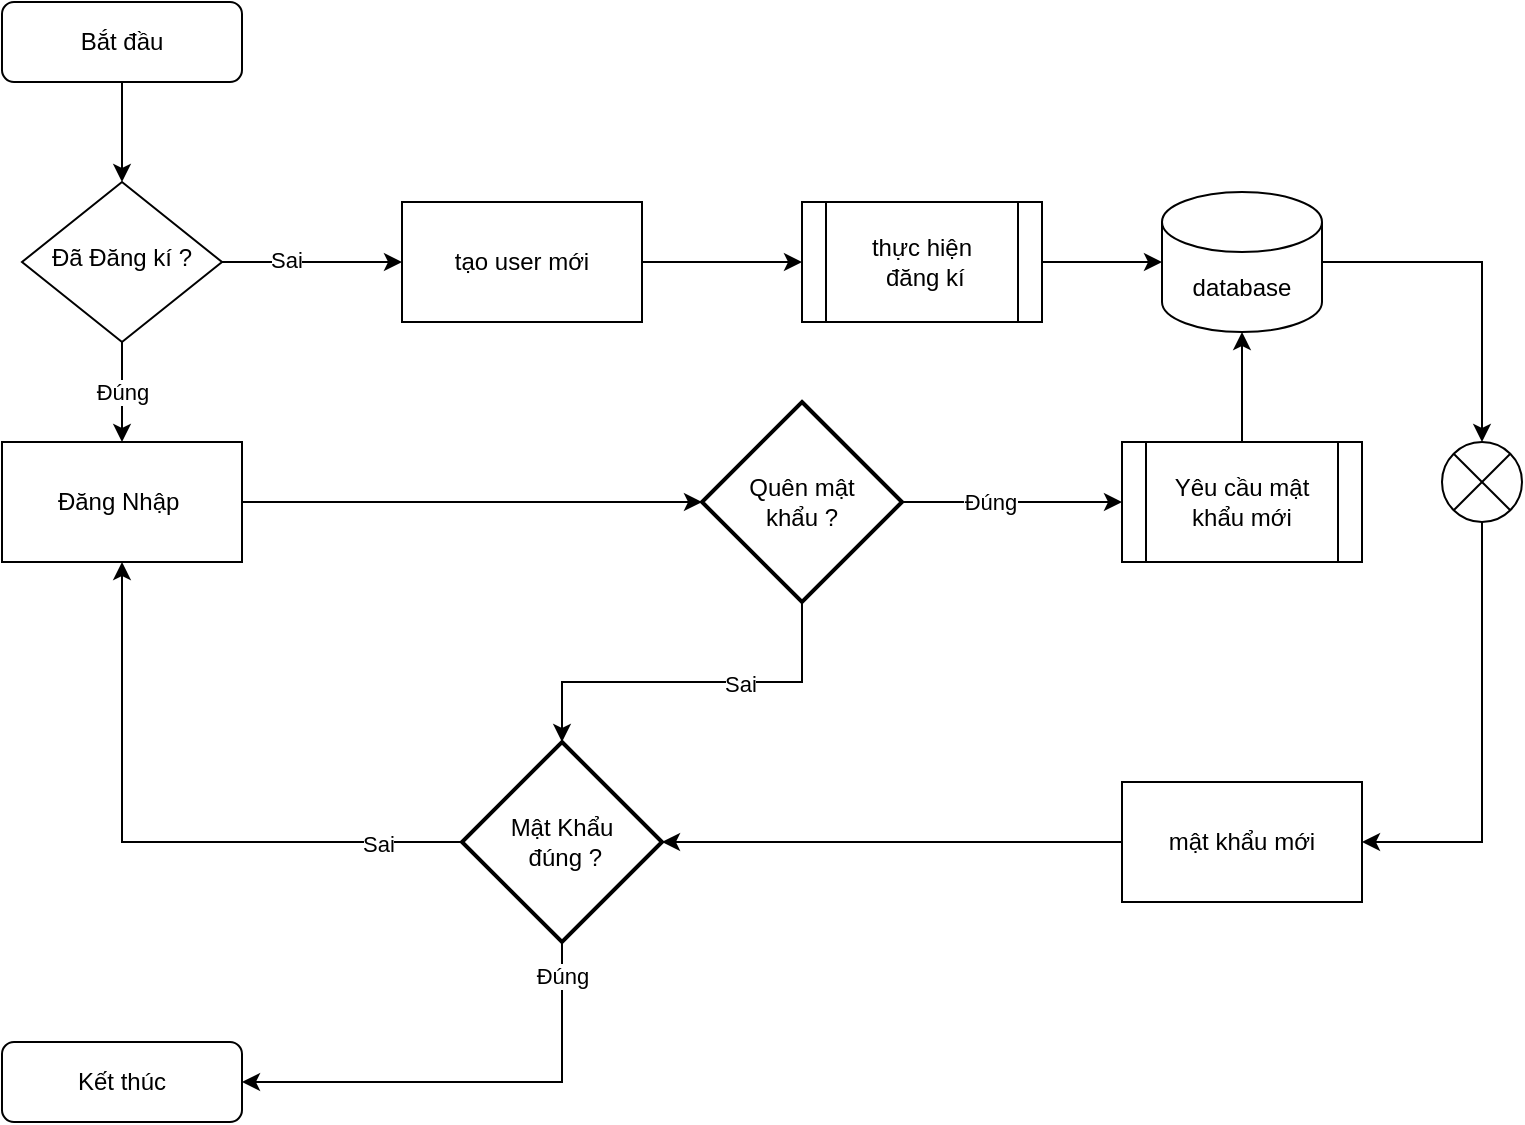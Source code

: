 <mxfile version="20.5.3" type="device" pages="2"><diagram id="C5RBs43oDa-KdzZeNtuy" name="Page-1"><mxGraphModel dx="2129" dy="876" grid="1" gridSize="10" guides="1" tooltips="1" connect="1" arrows="1" fold="1" page="1" pageScale="1" pageWidth="1654" pageHeight="2336" math="0" shadow="0"><root><mxCell id="WIyWlLk6GJQsqaUBKTNV-0"/><mxCell id="WIyWlLk6GJQsqaUBKTNV-1" parent="WIyWlLk6GJQsqaUBKTNV-0"/><mxCell id="WIyWlLk6GJQsqaUBKTNV-3" value="Bắt đầu" style="rounded=1;whiteSpace=wrap;html=1;fontSize=12;glass=0;strokeWidth=1;shadow=0;" parent="WIyWlLk6GJQsqaUBKTNV-1" vertex="1"><mxGeometry x="200" y="140" width="120" height="40" as="geometry"/></mxCell><mxCell id="WIyWlLk6GJQsqaUBKTNV-6" value="Đã Đăng kí ?" style="rhombus;whiteSpace=wrap;html=1;shadow=0;fontFamily=Helvetica;fontSize=12;align=center;strokeWidth=1;spacing=6;spacingTop=-4;" parent="WIyWlLk6GJQsqaUBKTNV-1" vertex="1"><mxGeometry x="210" y="230" width="100" height="80" as="geometry"/></mxCell><mxCell id="JkzRq6GY2Hq0mwVtFZVZ-2" value="Đăng Nhập&amp;nbsp;" style="rounded=0;whiteSpace=wrap;html=1;" vertex="1" parent="WIyWlLk6GJQsqaUBKTNV-1"><mxGeometry x="200" y="360" width="120" height="60" as="geometry"/></mxCell><mxCell id="JkzRq6GY2Hq0mwVtFZVZ-3" value="tạo user mới" style="rounded=0;whiteSpace=wrap;html=1;" vertex="1" parent="WIyWlLk6GJQsqaUBKTNV-1"><mxGeometry x="400" y="240" width="120" height="60" as="geometry"/></mxCell><mxCell id="JkzRq6GY2Hq0mwVtFZVZ-4" value="" style="endArrow=classic;html=1;rounded=0;entryX=0;entryY=0.5;entryDx=0;entryDy=0;exitX=1;exitY=0.5;exitDx=0;exitDy=0;" edge="1" parent="WIyWlLk6GJQsqaUBKTNV-1" source="WIyWlLk6GJQsqaUBKTNV-6" target="JkzRq6GY2Hq0mwVtFZVZ-3"><mxGeometry width="50" height="50" relative="1" as="geometry"><mxPoint x="320" y="290" as="sourcePoint"/><mxPoint x="370" y="240" as="targetPoint"/></mxGeometry></mxCell><mxCell id="JkzRq6GY2Hq0mwVtFZVZ-39" value="Sai" style="edgeLabel;html=1;align=center;verticalAlign=middle;resizable=0;points=[];" vertex="1" connectable="0" parent="JkzRq6GY2Hq0mwVtFZVZ-4"><mxGeometry x="-0.302" y="1" relative="1" as="geometry"><mxPoint as="offset"/></mxGeometry></mxCell><mxCell id="JkzRq6GY2Hq0mwVtFZVZ-5" value="" style="endArrow=classic;html=1;rounded=0;exitX=1;exitY=0.5;exitDx=0;exitDy=0;entryX=0;entryY=0.5;entryDx=0;entryDy=0;" edge="1" parent="WIyWlLk6GJQsqaUBKTNV-1" source="JkzRq6GY2Hq0mwVtFZVZ-3" target="JkzRq6GY2Hq0mwVtFZVZ-6"><mxGeometry width="50" height="50" relative="1" as="geometry"><mxPoint x="530" y="269.8" as="sourcePoint"/><mxPoint x="590" y="270" as="targetPoint"/></mxGeometry></mxCell><mxCell id="JkzRq6GY2Hq0mwVtFZVZ-6" value="thực hiện&lt;br&gt;&amp;nbsp;đăng kí" style="shape=process;whiteSpace=wrap;html=1;backgroundOutline=1;" vertex="1" parent="WIyWlLk6GJQsqaUBKTNV-1"><mxGeometry x="600" y="240" width="120" height="60" as="geometry"/></mxCell><mxCell id="JkzRq6GY2Hq0mwVtFZVZ-7" value="database&lt;br&gt;" style="shape=cylinder3;whiteSpace=wrap;html=1;boundedLbl=1;backgroundOutline=1;size=15;" vertex="1" parent="WIyWlLk6GJQsqaUBKTNV-1"><mxGeometry x="780" y="235" width="80" height="70" as="geometry"/></mxCell><mxCell id="JkzRq6GY2Hq0mwVtFZVZ-8" value="" style="endArrow=classic;html=1;rounded=0;exitX=1;exitY=0.5;exitDx=0;exitDy=0;entryX=0;entryY=0.5;entryDx=0;entryDy=0;entryPerimeter=0;" edge="1" parent="WIyWlLk6GJQsqaUBKTNV-1" source="JkzRq6GY2Hq0mwVtFZVZ-6" target="JkzRq6GY2Hq0mwVtFZVZ-7"><mxGeometry width="50" height="50" relative="1" as="geometry"><mxPoint x="730" y="269.66" as="sourcePoint"/><mxPoint x="800" y="270" as="targetPoint"/></mxGeometry></mxCell><mxCell id="JkzRq6GY2Hq0mwVtFZVZ-9" value="" style="endArrow=classic;html=1;rounded=0;exitX=1;exitY=0.5;exitDx=0;exitDy=0;exitPerimeter=0;" edge="1" parent="WIyWlLk6GJQsqaUBKTNV-1" source="JkzRq6GY2Hq0mwVtFZVZ-7" target="JkzRq6GY2Hq0mwVtFZVZ-10"><mxGeometry width="50" height="50" relative="1" as="geometry"><mxPoint x="870" y="290" as="sourcePoint"/><mxPoint x="940" y="370" as="targetPoint"/><Array as="points"><mxPoint x="940" y="270"/></Array></mxGeometry></mxCell><mxCell id="JkzRq6GY2Hq0mwVtFZVZ-10" value="" style="verticalLabelPosition=bottom;verticalAlign=top;html=1;shape=mxgraph.flowchart.or;" vertex="1" parent="WIyWlLk6GJQsqaUBKTNV-1"><mxGeometry x="920" y="360" width="40" height="40" as="geometry"/></mxCell><mxCell id="JkzRq6GY2Hq0mwVtFZVZ-11" value="" style="endArrow=classic;html=1;rounded=0;exitX=0.5;exitY=1;exitDx=0;exitDy=0;exitPerimeter=0;entryX=1;entryY=0.5;entryDx=0;entryDy=0;" edge="1" parent="WIyWlLk6GJQsqaUBKTNV-1" source="JkzRq6GY2Hq0mwVtFZVZ-10" target="JkzRq6GY2Hq0mwVtFZVZ-12"><mxGeometry width="50" height="50" relative="1" as="geometry"><mxPoint x="920" y="450" as="sourcePoint"/><mxPoint x="870" y="480" as="targetPoint"/><Array as="points"><mxPoint x="940" y="480"/><mxPoint x="940" y="560"/></Array></mxGeometry></mxCell><mxCell id="JkzRq6GY2Hq0mwVtFZVZ-12" value="mật khẩu mới" style="rounded=0;whiteSpace=wrap;html=1;" vertex="1" parent="WIyWlLk6GJQsqaUBKTNV-1"><mxGeometry x="760" y="530" width="120" height="60" as="geometry"/></mxCell><mxCell id="JkzRq6GY2Hq0mwVtFZVZ-13" value="" style="endArrow=classic;html=1;rounded=0;exitX=1;exitY=0.5;exitDx=0;exitDy=0;entryX=0;entryY=0.5;entryDx=0;entryDy=0;entryPerimeter=0;" edge="1" parent="WIyWlLk6GJQsqaUBKTNV-1" source="JkzRq6GY2Hq0mwVtFZVZ-2" target="JkzRq6GY2Hq0mwVtFZVZ-16"><mxGeometry width="50" height="50" relative="1" as="geometry"><mxPoint x="340" y="389.7" as="sourcePoint"/><mxPoint x="600" y="390" as="targetPoint"/><Array as="points"/></mxGeometry></mxCell><mxCell id="JkzRq6GY2Hq0mwVtFZVZ-14" value="Yêu cầu mật khẩu mới" style="shape=process;whiteSpace=wrap;html=1;backgroundOutline=1;" vertex="1" parent="WIyWlLk6GJQsqaUBKTNV-1"><mxGeometry x="760" y="360" width="120" height="60" as="geometry"/></mxCell><mxCell id="JkzRq6GY2Hq0mwVtFZVZ-16" value="Quên mật &lt;br&gt;khẩu ?" style="strokeWidth=2;html=1;shape=mxgraph.flowchart.decision;whiteSpace=wrap;" vertex="1" parent="WIyWlLk6GJQsqaUBKTNV-1"><mxGeometry x="550" y="340" width="100" height="100" as="geometry"/></mxCell><mxCell id="JkzRq6GY2Hq0mwVtFZVZ-19" value="" style="endArrow=classic;html=1;rounded=0;exitX=1;exitY=0.5;exitDx=0;exitDy=0;exitPerimeter=0;entryX=0;entryY=0.5;entryDx=0;entryDy=0;" edge="1" parent="WIyWlLk6GJQsqaUBKTNV-1" source="JkzRq6GY2Hq0mwVtFZVZ-16" target="JkzRq6GY2Hq0mwVtFZVZ-14"><mxGeometry width="50" height="50" relative="1" as="geometry"><mxPoint x="700" y="389.79" as="sourcePoint"/><mxPoint x="720" y="390" as="targetPoint"/></mxGeometry></mxCell><mxCell id="JkzRq6GY2Hq0mwVtFZVZ-22" value="Đúng" style="edgeLabel;html=1;align=center;verticalAlign=middle;resizable=0;points=[];" vertex="1" connectable="0" parent="JkzRq6GY2Hq0mwVtFZVZ-19"><mxGeometry x="-0.206" relative="1" as="geometry"><mxPoint as="offset"/></mxGeometry></mxCell><mxCell id="JkzRq6GY2Hq0mwVtFZVZ-23" value="" style="endArrow=classic;html=1;rounded=0;exitX=0.5;exitY=0;exitDx=0;exitDy=0;entryX=0.5;entryY=1;entryDx=0;entryDy=0;entryPerimeter=0;" edge="1" parent="WIyWlLk6GJQsqaUBKTNV-1" source="JkzRq6GY2Hq0mwVtFZVZ-14" target="JkzRq6GY2Hq0mwVtFZVZ-7"><mxGeometry width="50" height="50" relative="1" as="geometry"><mxPoint x="790" y="330.0" as="sourcePoint"/><mxPoint x="850" y="330.0" as="targetPoint"/></mxGeometry></mxCell><mxCell id="JkzRq6GY2Hq0mwVtFZVZ-24" value="" style="endArrow=classic;html=1;rounded=0;exitX=0.5;exitY=1;exitDx=0;exitDy=0;exitPerimeter=0;entryX=0.5;entryY=0;entryDx=0;entryDy=0;entryPerimeter=0;" edge="1" parent="WIyWlLk6GJQsqaUBKTNV-1" source="JkzRq6GY2Hq0mwVtFZVZ-16" target="JkzRq6GY2Hq0mwVtFZVZ-25"><mxGeometry width="50" height="50" relative="1" as="geometry"><mxPoint x="560" y="470" as="sourcePoint"/><mxPoint x="440" y="480" as="targetPoint"/><Array as="points"><mxPoint x="600" y="480"/><mxPoint x="480" y="480"/></Array></mxGeometry></mxCell><mxCell id="JkzRq6GY2Hq0mwVtFZVZ-30" value="Sai" style="edgeLabel;html=1;align=center;verticalAlign=middle;resizable=0;points=[];" vertex="1" connectable="0" parent="JkzRq6GY2Hq0mwVtFZVZ-24"><mxGeometry x="-0.251" y="1" relative="1" as="geometry"><mxPoint as="offset"/></mxGeometry></mxCell><mxCell id="JkzRq6GY2Hq0mwVtFZVZ-25" value="Mật Khẩu&lt;br&gt;&amp;nbsp;đúng ?" style="strokeWidth=2;html=1;shape=mxgraph.flowchart.decision;whiteSpace=wrap;" vertex="1" parent="WIyWlLk6GJQsqaUBKTNV-1"><mxGeometry x="430" y="510" width="100" height="100" as="geometry"/></mxCell><mxCell id="JkzRq6GY2Hq0mwVtFZVZ-31" value="" style="endArrow=classic;html=1;rounded=0;exitX=0;exitY=0.5;exitDx=0;exitDy=0;exitPerimeter=0;entryX=0.5;entryY=1;entryDx=0;entryDy=0;" edge="1" parent="WIyWlLk6GJQsqaUBKTNV-1" source="JkzRq6GY2Hq0mwVtFZVZ-25" target="JkzRq6GY2Hq0mwVtFZVZ-2"><mxGeometry width="50" height="50" relative="1" as="geometry"><mxPoint x="220" y="600" as="sourcePoint"/><mxPoint x="230" y="560" as="targetPoint"/><Array as="points"><mxPoint x="260" y="560"/></Array></mxGeometry></mxCell><mxCell id="JkzRq6GY2Hq0mwVtFZVZ-32" value="Sai" style="edgeLabel;html=1;align=center;verticalAlign=middle;resizable=0;points=[];" vertex="1" connectable="0" parent="JkzRq6GY2Hq0mwVtFZVZ-31"><mxGeometry x="-0.725" y="1" relative="1" as="geometry"><mxPoint as="offset"/></mxGeometry></mxCell><mxCell id="JkzRq6GY2Hq0mwVtFZVZ-33" value="" style="endArrow=classic;html=1;rounded=0;exitX=0;exitY=0.5;exitDx=0;exitDy=0;entryX=1;entryY=0.5;entryDx=0;entryDy=0;entryPerimeter=0;" edge="1" parent="WIyWlLk6GJQsqaUBKTNV-1" source="JkzRq6GY2Hq0mwVtFZVZ-12" target="JkzRq6GY2Hq0mwVtFZVZ-25"><mxGeometry width="50" height="50" relative="1" as="geometry"><mxPoint x="610" y="580" as="sourcePoint"/><mxPoint x="660" y="530" as="targetPoint"/></mxGeometry></mxCell><mxCell id="JkzRq6GY2Hq0mwVtFZVZ-34" value="" style="endArrow=classic;html=1;rounded=0;exitX=0.5;exitY=1;exitDx=0;exitDy=0;exitPerimeter=0;entryX=1;entryY=0.5;entryDx=0;entryDy=0;" edge="1" parent="WIyWlLk6GJQsqaUBKTNV-1" source="JkzRq6GY2Hq0mwVtFZVZ-25" target="JkzRq6GY2Hq0mwVtFZVZ-40"><mxGeometry width="50" height="50" relative="1" as="geometry"><mxPoint x="440" y="670" as="sourcePoint"/><mxPoint x="270" y="680" as="targetPoint"/><Array as="points"><mxPoint x="480" y="680"/></Array></mxGeometry></mxCell><mxCell id="JkzRq6GY2Hq0mwVtFZVZ-35" value="Đúng" style="edgeLabel;html=1;align=center;verticalAlign=middle;resizable=0;points=[];" vertex="1" connectable="0" parent="JkzRq6GY2Hq0mwVtFZVZ-34"><mxGeometry x="-0.853" relative="1" as="geometry"><mxPoint as="offset"/></mxGeometry></mxCell><mxCell id="JkzRq6GY2Hq0mwVtFZVZ-40" value="Kết thúc" style="rounded=1;whiteSpace=wrap;html=1;fontSize=12;glass=0;strokeWidth=1;shadow=0;" vertex="1" parent="WIyWlLk6GJQsqaUBKTNV-1"><mxGeometry x="200" y="660" width="120" height="40" as="geometry"/></mxCell><mxCell id="JkzRq6GY2Hq0mwVtFZVZ-41" value="Đúng" style="endArrow=classic;html=1;rounded=0;entryX=0.5;entryY=0;entryDx=0;entryDy=0;exitX=0.5;exitY=1;exitDx=0;exitDy=0;" edge="1" parent="WIyWlLk6GJQsqaUBKTNV-1" source="WIyWlLk6GJQsqaUBKTNV-6" target="JkzRq6GY2Hq0mwVtFZVZ-2"><mxGeometry width="50" height="50" relative="1" as="geometry"><mxPoint x="240" y="360" as="sourcePoint"/><mxPoint x="290" y="310" as="targetPoint"/></mxGeometry></mxCell><mxCell id="JkzRq6GY2Hq0mwVtFZVZ-42" value="" style="endArrow=classic;html=1;rounded=0;exitX=0.5;exitY=1;exitDx=0;exitDy=0;entryX=0.5;entryY=0;entryDx=0;entryDy=0;" edge="1" parent="WIyWlLk6GJQsqaUBKTNV-1" source="WIyWlLk6GJQsqaUBKTNV-3" target="WIyWlLk6GJQsqaUBKTNV-6"><mxGeometry width="50" height="50" relative="1" as="geometry"><mxPoint x="240" y="240" as="sourcePoint"/><mxPoint x="290" y="190" as="targetPoint"/></mxGeometry></mxCell></root></mxGraphModel></diagram><diagram id="4Bb0qkC92Mzn9qqcZHqd" name="Trang-2"><mxGraphModel dx="1355" dy="557" grid="0" gridSize="10" guides="1" tooltips="1" connect="1" arrows="1" fold="1" page="1" pageScale="1" pageWidth="3300" pageHeight="4681" math="0" shadow="1"><root><mxCell id="0"/><mxCell id="1" parent="0"/><mxCell id="LxQqFXw18RUydPKsFGkb-1" value="Bắt đầu" style="rounded=0;whiteSpace=wrap;html=1;" vertex="1" parent="1"><mxGeometry x="400" y="190" width="120" height="60" as="geometry"/></mxCell><mxCell id="LxQqFXw18RUydPKsFGkb-2" value="" style="endArrow=classic;html=1;rounded=0;exitX=0.5;exitY=1;exitDx=0;exitDy=0;entryX=0.5;entryY=0;entryDx=0;entryDy=0;" edge="1" parent="1" source="LxQqFXw18RUydPKsFGkb-1" target="mpyE6oD6yEFNrT0QMZkr-1"><mxGeometry width="50" height="50" relative="1" as="geometry"><mxPoint x="460" y="260" as="sourcePoint"/><mxPoint x="460" y="350" as="targetPoint"/></mxGeometry></mxCell><mxCell id="mpyE6oD6yEFNrT0QMZkr-1" value="Đăng nhập" style="rhombus;whiteSpace=wrap;html=1;rounded=0;" vertex="1" parent="1"><mxGeometry x="400" y="330" width="120" height="80" as="geometry"/></mxCell><mxCell id="mpyE6oD6yEFNrT0QMZkr-2" value="" style="endArrow=classic;html=1;rounded=0;exitX=0.5;exitY=1;exitDx=0;exitDy=0;entryX=0.5;entryY=0;entryDx=0;entryDy=0;entryPerimeter=0;" edge="1" parent="1" source="mpyE6oD6yEFNrT0QMZkr-1" target="mpyE6oD6yEFNrT0QMZkr-3"><mxGeometry width="50" height="50" relative="1" as="geometry"><mxPoint x="550" y="400" as="sourcePoint"/><mxPoint x="640" y="370" as="targetPoint"/></mxGeometry></mxCell><mxCell id="mpyE6oD6yEFNrT0QMZkr-3" value="là Teacher ?" style="strokeWidth=2;html=1;shape=mxgraph.flowchart.decision;whiteSpace=wrap;rounded=0;" vertex="1" parent="1"><mxGeometry x="410" y="450" width="100" height="100" as="geometry"/></mxCell><mxCell id="mpyE6oD6yEFNrT0QMZkr-4" value="" style="endArrow=classic;html=1;rounded=0;exitX=1;exitY=0.5;exitDx=0;exitDy=0;exitPerimeter=0;entryX=0;entryY=0.5;entryDx=0;entryDy=0;" edge="1" parent="1" source="mpyE6oD6yEFNrT0QMZkr-3" target="mpyE6oD6yEFNrT0QMZkr-6"><mxGeometry width="50" height="50" relative="1" as="geometry"><mxPoint x="610" y="569.5" as="sourcePoint"/><mxPoint x="670" y="570" as="targetPoint"/></mxGeometry></mxCell><mxCell id="mpyE6oD6yEFNrT0QMZkr-5" value="Đúng" style="edgeLabel;html=1;align=center;verticalAlign=middle;resizable=0;points=[];rounded=0;" vertex="1" connectable="0" parent="mpyE6oD6yEFNrT0QMZkr-4"><mxGeometry x="-0.304" y="-1" relative="1" as="geometry"><mxPoint as="offset"/></mxGeometry></mxCell><mxCell id="mpyE6oD6yEFNrT0QMZkr-6" value="View Teacher" style="rounded=0;whiteSpace=wrap;html=1;" vertex="1" parent="1"><mxGeometry x="560" y="470" width="120" height="60" as="geometry"/></mxCell><mxCell id="mpyE6oD6yEFNrT0QMZkr-7" value="" style="endArrow=classic;html=1;rounded=0;exitX=0.5;exitY=1;exitDx=0;exitDy=0;exitPerimeter=0;" edge="1" parent="1" source="mpyE6oD6yEFNrT0QMZkr-3" target="mpyE6oD6yEFNrT0QMZkr-8"><mxGeometry width="50" height="50" relative="1" as="geometry"><mxPoint x="490" y="690" as="sourcePoint"/><mxPoint x="520" y="680" as="targetPoint"/></mxGeometry></mxCell><mxCell id="mpyE6oD6yEFNrT0QMZkr-11" value="Sai" style="edgeLabel;html=1;align=center;verticalAlign=middle;resizable=0;points=[];rounded=0;" vertex="1" connectable="0" parent="mpyE6oD6yEFNrT0QMZkr-7"><mxGeometry x="-0.131" relative="1" as="geometry"><mxPoint as="offset"/></mxGeometry></mxCell><mxCell id="mpyE6oD6yEFNrT0QMZkr-8" value="View Student" style="rounded=0;whiteSpace=wrap;html=1;" vertex="1" parent="1"><mxGeometry x="400" y="600" width="120" height="60" as="geometry"/></mxCell><mxCell id="mpyE6oD6yEFNrT0QMZkr-14" value="Luồng Teacher" style="text;html=1;align=center;verticalAlign=middle;resizable=0;points=[];autosize=1;strokeColor=none;fillColor=none;rounded=0;" vertex="1" parent="1"><mxGeometry x="210" y="1156" width="100" height="30" as="geometry"/></mxCell><mxCell id="ulwx3j7M0msfW1JjLRns-1" value="Teacher" style="shape=umlActor;verticalLabelPosition=bottom;verticalAlign=top;html=1;rounded=0;" vertex="1" parent="1"><mxGeometry x="210" y="1220" width="30" height="60" as="geometry"/></mxCell><mxCell id="zqcvylBJ9rGkusXoEBxn-3" value="" style="html=1;points=[];perimeter=orthogonalPerimeter;rounded=0;" vertex="1" parent="1"><mxGeometry x="220" y="1340" width="10" height="340" as="geometry"/></mxCell><mxCell id="zqcvylBJ9rGkusXoEBxn-19" style="rounded=0;orthogonalLoop=1;jettySize=auto;html=1;dashed=1;startArrow=none;startFill=0;endArrow=none;endFill=0;" edge="1" parent="1" source="zqcvylBJ9rGkusXoEBxn-10"><mxGeometry relative="1" as="geometry"><mxPoint x="396" y="1340" as="targetPoint"/></mxGeometry></mxCell><mxCell id="zqcvylBJ9rGkusXoEBxn-25" style="edgeStyle=none;rounded=0;orthogonalLoop=1;jettySize=auto;html=1;dashed=1;startArrow=none;startFill=0;endArrow=none;endFill=0;" edge="1" parent="1" source="zqcvylBJ9rGkusXoEBxn-10"><mxGeometry relative="1" as="geometry"><mxPoint x="396" y="1680" as="targetPoint"/></mxGeometry></mxCell><mxCell id="zqcvylBJ9rGkusXoEBxn-27" style="edgeStyle=none;rounded=0;orthogonalLoop=1;jettySize=auto;html=1;startArrow=none;startFill=0;endArrow=classic;endFill=1;exitX=0.893;exitY=0.189;exitDx=0;exitDy=0;exitPerimeter=0;" edge="1" parent="1"><mxGeometry relative="1" as="geometry"><mxPoint x="400.037" y="1440.0" as="sourcePoint"/><mxPoint x="551" y="1440.86" as="targetPoint"/></mxGeometry></mxCell><mxCell id="zqcvylBJ9rGkusXoEBxn-31" value="2. Yêu cầu &lt;br&gt;thêm, sửa, xóa, tìm kiếm" style="edgeLabel;html=1;align=center;verticalAlign=middle;resizable=0;points=[];rounded=0;" vertex="1" connectable="0" parent="zqcvylBJ9rGkusXoEBxn-27"><mxGeometry x="-0.191" relative="1" as="geometry"><mxPoint x="15" y="-20" as="offset"/></mxGeometry></mxCell><mxCell id="zqcvylBJ9rGkusXoEBxn-10" value="" style="html=1;points=[];perimeter=orthogonalPerimeter;rounded=0;" vertex="1" parent="1"><mxGeometry x="391" y="1390" width="9" height="290" as="geometry"/></mxCell><mxCell id="zqcvylBJ9rGkusXoEBxn-14" value="" style="endArrow=block;endFill=1;html=1;edgeStyle=orthogonalEdgeStyle;align=left;verticalAlign=top;rounded=0;exitX=0.9;exitY=0.143;exitDx=0;exitDy=0;exitPerimeter=0;" edge="1" parent="1" source="zqcvylBJ9rGkusXoEBxn-3"><mxGeometry x="-0.25" y="20" relative="1" as="geometry"><mxPoint x="230" y="1400" as="sourcePoint"/><mxPoint x="390" y="1387" as="targetPoint"/><mxPoint as="offset"/></mxGeometry></mxCell><mxCell id="zqcvylBJ9rGkusXoEBxn-21" value="1. Đăng Nhập" style="edgeLabel;html=1;align=center;verticalAlign=middle;resizable=0;points=[];rounded=0;" vertex="1" connectable="0" parent="zqcvylBJ9rGkusXoEBxn-14"><mxGeometry x="0.075" y="-1" relative="1" as="geometry"><mxPoint as="offset"/></mxGeometry></mxCell><mxCell id="zqcvylBJ9rGkusXoEBxn-16" value="" style="shape=umlBoundary;whiteSpace=wrap;html=1;rounded=0;" vertex="1" parent="1"><mxGeometry x="350" y="1220" width="70" height="60" as="geometry"/></mxCell><mxCell id="zqcvylBJ9rGkusXoEBxn-36" style="edgeStyle=none;rounded=0;orthogonalLoop=1;jettySize=auto;html=1;startArrow=none;startFill=0;endArrow=none;endFill=0;dashed=1;" edge="1" parent="1" source="zqcvylBJ9rGkusXoEBxn-26"><mxGeometry relative="1" as="geometry"><mxPoint x="556" y="1340" as="targetPoint"/></mxGeometry></mxCell><mxCell id="zqcvylBJ9rGkusXoEBxn-40" style="edgeStyle=none;rounded=0;orthogonalLoop=1;jettySize=auto;html=1;dashed=1;startArrow=none;startFill=0;endArrow=none;endFill=0;" edge="1" parent="1" source="zqcvylBJ9rGkusXoEBxn-26"><mxGeometry relative="1" as="geometry"><mxPoint x="556" y="1680" as="targetPoint"/></mxGeometry></mxCell><mxCell id="zqcvylBJ9rGkusXoEBxn-48" style="edgeStyle=none;rounded=0;orthogonalLoop=1;jettySize=auto;html=1;startArrow=none;startFill=0;endArrow=classic;endFill=1;exitX=1.185;exitY=0.173;exitDx=0;exitDy=0;exitPerimeter=0;" edge="1" parent="1" source="zqcvylBJ9rGkusXoEBxn-26" target="zqcvylBJ9rGkusXoEBxn-47"><mxGeometry relative="1" as="geometry"/></mxCell><mxCell id="zqcvylBJ9rGkusXoEBxn-53" value="3.1 add(),edit(),&lt;br&gt;delete(),search()" style="edgeLabel;html=1;align=center;verticalAlign=middle;resizable=0;points=[];rounded=0;" vertex="1" connectable="0" parent="zqcvylBJ9rGkusXoEBxn-48"><mxGeometry x="-0.637" y="-1" relative="1" as="geometry"><mxPoint x="47" y="-17" as="offset"/></mxGeometry></mxCell><mxCell id="zqcvylBJ9rGkusXoEBxn-60" style="edgeStyle=none;rounded=0;orthogonalLoop=1;jettySize=auto;html=1;dashed=1;startArrow=none;startFill=0;endArrow=classic;endFill=1;" edge="1" parent="1"><mxGeometry relative="1" as="geometry"><mxPoint x="551" y="1575.0" as="sourcePoint"/><mxPoint x="400" y="1575" as="targetPoint"/></mxGeometry></mxCell><mxCell id="zqcvylBJ9rGkusXoEBxn-63" value="4.1 Thành công" style="edgeLabel;html=1;align=center;verticalAlign=middle;resizable=0;points=[];rounded=0;" vertex="1" connectable="0" parent="zqcvylBJ9rGkusXoEBxn-60"><mxGeometry x="-0.059" y="1" relative="1" as="geometry"><mxPoint x="-3" y="-16" as="offset"/></mxGeometry></mxCell><mxCell id="zqcvylBJ9rGkusXoEBxn-26" value="" style="html=1;points=[];perimeter=orthogonalPerimeter;rounded=0;" vertex="1" parent="1"><mxGeometry x="551" y="1440" width="9" height="210" as="geometry"/></mxCell><mxCell id="zqcvylBJ9rGkusXoEBxn-28" value="" style="ellipse;shape=umlControl;whiteSpace=wrap;html=1;rounded=0;" vertex="1" parent="1"><mxGeometry x="526.5" y="1210" width="60" height="70" as="geometry"/></mxCell><mxCell id="zqcvylBJ9rGkusXoEBxn-30" value="Main View" style="text;html=1;align=center;verticalAlign=middle;resizable=0;points=[];autosize=1;strokeColor=none;fillColor=none;rounded=0;" vertex="1" parent="1"><mxGeometry x="350" y="1280" width="80" height="30" as="geometry"/></mxCell><mxCell id="zqcvylBJ9rGkusXoEBxn-32" value="Exercise Controller" style="text;html=1;align=center;verticalAlign=middle;resizable=0;points=[];autosize=1;strokeColor=none;fillColor=none;rounded=0;" vertex="1" parent="1"><mxGeometry x="496.5" y="1280" width="120" height="30" as="geometry"/></mxCell><mxCell id="zqcvylBJ9rGkusXoEBxn-45" value="" style="shape=datastore;whiteSpace=wrap;html=1;rounded=0;" vertex="1" parent="1"><mxGeometry x="690.5" y="1220" width="60" height="60" as="geometry"/></mxCell><mxCell id="zqcvylBJ9rGkusXoEBxn-46" value="Data Base" style="text;html=1;align=center;verticalAlign=middle;resizable=0;points=[];autosize=1;strokeColor=none;fillColor=none;rounded=0;" vertex="1" parent="1"><mxGeometry x="680.5" y="1280" width="80" height="30" as="geometry"/></mxCell><mxCell id="zqcvylBJ9rGkusXoEBxn-50" style="edgeStyle=none;rounded=0;orthogonalLoop=1;jettySize=auto;html=1;startArrow=none;startFill=0;endArrow=none;endFill=0;dashed=1;" edge="1" parent="1" source="zqcvylBJ9rGkusXoEBxn-47"><mxGeometry relative="1" as="geometry"><mxPoint x="721" y="1340" as="targetPoint"/></mxGeometry></mxCell><mxCell id="zqcvylBJ9rGkusXoEBxn-52" style="edgeStyle=none;rounded=0;orthogonalLoop=1;jettySize=auto;html=1;startArrow=none;startFill=0;endArrow=none;endFill=0;dashed=1;" edge="1" parent="1" source="zqcvylBJ9rGkusXoEBxn-47"><mxGeometry relative="1" as="geometry"><mxPoint x="721" y="1680" as="targetPoint"/></mxGeometry></mxCell><mxCell id="zqcvylBJ9rGkusXoEBxn-54" style="edgeStyle=none;rounded=0;orthogonalLoop=1;jettySize=auto;html=1;entryX=1.133;entryY=0.388;entryDx=0;entryDy=0;entryPerimeter=0;dashed=1;startArrow=none;startFill=0;endArrow=classic;endFill=1;exitX=0.111;exitY=0.8;exitDx=0;exitDy=0;exitPerimeter=0;" edge="1" parent="1" source="zqcvylBJ9rGkusXoEBxn-47" target="zqcvylBJ9rGkusXoEBxn-26"><mxGeometry relative="1" as="geometry"/></mxCell><mxCell id="zqcvylBJ9rGkusXoEBxn-55" value="3.2 return()" style="edgeLabel;html=1;align=center;verticalAlign=middle;resizable=0;points=[];rounded=0;" vertex="1" connectable="0" parent="zqcvylBJ9rGkusXoEBxn-54"><mxGeometry x="0.216" y="2" relative="1" as="geometry"><mxPoint x="8" y="-13" as="offset"/></mxGeometry></mxCell><mxCell id="zqcvylBJ9rGkusXoEBxn-47" value="" style="html=1;points=[];perimeter=orthogonalPerimeter;rounded=0;" vertex="1" parent="1"><mxGeometry x="716" y="1440" width="9" height="100" as="geometry"/></mxCell><mxCell id="zqcvylBJ9rGkusXoEBxn-56" value="request status" style="shape=umlFrame;whiteSpace=wrap;html=1;rounded=0;" vertex="1" parent="1"><mxGeometry x="210" y="1530" width="360" height="120" as="geometry"/></mxCell><mxCell id="zqcvylBJ9rGkusXoEBxn-64" style="edgeStyle=none;rounded=0;orthogonalLoop=1;jettySize=auto;html=1;dashed=1;startArrow=none;startFill=0;endArrow=classic;endFill=1;" edge="1" parent="1"><mxGeometry relative="1" as="geometry"><mxPoint x="551" y="1625" as="sourcePoint"/><mxPoint x="400" y="1625" as="targetPoint"/></mxGeometry></mxCell><mxCell id="zqcvylBJ9rGkusXoEBxn-65" value="4.2&amp;nbsp;Thất bại" style="edgeLabel;html=1;align=center;verticalAlign=middle;resizable=0;points=[];rounded=0;" vertex="1" connectable="0" parent="zqcvylBJ9rGkusXoEBxn-64"><mxGeometry x="-0.059" y="1" relative="1" as="geometry"><mxPoint x="-3" y="-16" as="offset"/></mxGeometry></mxCell><mxCell id="zqcvylBJ9rGkusXoEBxn-70" style="edgeStyle=none;rounded=0;orthogonalLoop=1;jettySize=auto;html=1;entryX=0;entryY=0.5;entryDx=0;entryDy=0;entryPerimeter=0;dashed=1;startArrow=none;startFill=0;endArrow=none;endFill=0;" edge="1" parent="1" source="zqcvylBJ9rGkusXoEBxn-56" target="zqcvylBJ9rGkusXoEBxn-56"><mxGeometry relative="1" as="geometry"><Array as="points"><mxPoint x="570" y="1590"/></Array></mxGeometry></mxCell><mxCell id="zqcvylBJ9rGkusXoEBxn-71" value="thành công" style="text;html=1;align=center;verticalAlign=middle;resizable=0;points=[];autosize=1;strokeColor=none;fillColor=none;rounded=0;" vertex="1" parent="1"><mxGeometry x="270" y="1555" width="80" height="30" as="geometry"/></mxCell><mxCell id="zqcvylBJ9rGkusXoEBxn-72" value="thất bại" style="text;html=1;align=center;verticalAlign=middle;resizable=0;points=[];autosize=1;strokeColor=none;fillColor=none;rounded=0;" vertex="1" parent="1"><mxGeometry x="280" y="1610" width="60" height="30" as="geometry"/></mxCell><mxCell id="zqcvylBJ9rGkusXoEBxn-106" value="Student" style="shape=umlActor;verticalLabelPosition=bottom;verticalAlign=top;html=1;rounded=0;" vertex="1" parent="1"><mxGeometry x="870" y="1220" width="30" height="60" as="geometry"/></mxCell><mxCell id="zqcvylBJ9rGkusXoEBxn-107" value="" style="html=1;points=[];perimeter=orthogonalPerimeter;rounded=0;" vertex="1" parent="1"><mxGeometry x="880" y="1340" width="10" height="340" as="geometry"/></mxCell><mxCell id="zqcvylBJ9rGkusXoEBxn-108" style="rounded=0;orthogonalLoop=1;jettySize=auto;html=1;dashed=1;startArrow=none;startFill=0;endArrow=none;endFill=0;" edge="1" parent="1" source="zqcvylBJ9rGkusXoEBxn-112"><mxGeometry relative="1" as="geometry"><mxPoint x="1056" y="1340" as="targetPoint"/></mxGeometry></mxCell><mxCell id="zqcvylBJ9rGkusXoEBxn-109" style="edgeStyle=none;rounded=0;orthogonalLoop=1;jettySize=auto;html=1;dashed=1;startArrow=none;startFill=0;endArrow=none;endFill=0;" edge="1" parent="1" source="zqcvylBJ9rGkusXoEBxn-112"><mxGeometry relative="1" as="geometry"><mxPoint x="1056" y="1680" as="targetPoint"/></mxGeometry></mxCell><mxCell id="zqcvylBJ9rGkusXoEBxn-110" style="edgeStyle=none;rounded=0;orthogonalLoop=1;jettySize=auto;html=1;startArrow=none;startFill=0;endArrow=classic;endFill=1;exitX=0.893;exitY=0.189;exitDx=0;exitDy=0;exitPerimeter=0;" edge="1" parent="1"><mxGeometry relative="1" as="geometry"><mxPoint x="1060.037" y="1440" as="sourcePoint"/><mxPoint x="1211" y="1440.86" as="targetPoint"/></mxGeometry></mxCell><mxCell id="zqcvylBJ9rGkusXoEBxn-111" value="2. Yêu cầu tìm kiếm" style="edgeLabel;html=1;align=center;verticalAlign=middle;resizable=0;points=[];rounded=0;" vertex="1" connectable="0" parent="zqcvylBJ9rGkusXoEBxn-110"><mxGeometry x="-0.191" relative="1" as="geometry"><mxPoint x="15" y="-10" as="offset"/></mxGeometry></mxCell><mxCell id="zqcvylBJ9rGkusXoEBxn-112" value="" style="html=1;points=[];perimeter=orthogonalPerimeter;rounded=0;" vertex="1" parent="1"><mxGeometry x="1051" y="1390" width="9" height="290" as="geometry"/></mxCell><mxCell id="zqcvylBJ9rGkusXoEBxn-113" value="" style="endArrow=block;endFill=1;html=1;edgeStyle=orthogonalEdgeStyle;align=left;verticalAlign=top;rounded=0;exitX=0.9;exitY=0.143;exitDx=0;exitDy=0;exitPerimeter=0;" edge="1" parent="1" source="zqcvylBJ9rGkusXoEBxn-107"><mxGeometry x="-0.25" y="20" relative="1" as="geometry"><mxPoint x="890" y="1400" as="sourcePoint"/><mxPoint x="1050" y="1387" as="targetPoint"/><mxPoint as="offset"/></mxGeometry></mxCell><mxCell id="zqcvylBJ9rGkusXoEBxn-114" value="1. Đăng Nhập" style="edgeLabel;html=1;align=center;verticalAlign=middle;resizable=0;points=[];rounded=0;" vertex="1" connectable="0" parent="zqcvylBJ9rGkusXoEBxn-113"><mxGeometry x="0.075" y="-1" relative="1" as="geometry"><mxPoint as="offset"/></mxGeometry></mxCell><mxCell id="zqcvylBJ9rGkusXoEBxn-115" value="" style="shape=umlBoundary;whiteSpace=wrap;html=1;rounded=0;" vertex="1" parent="1"><mxGeometry x="1010" y="1220" width="70" height="60" as="geometry"/></mxCell><mxCell id="zqcvylBJ9rGkusXoEBxn-116" style="edgeStyle=none;rounded=0;orthogonalLoop=1;jettySize=auto;html=1;startArrow=none;startFill=0;endArrow=none;endFill=0;dashed=1;" edge="1" parent="1" source="zqcvylBJ9rGkusXoEBxn-122"><mxGeometry relative="1" as="geometry"><mxPoint x="1216" y="1340" as="targetPoint"/></mxGeometry></mxCell><mxCell id="zqcvylBJ9rGkusXoEBxn-117" style="edgeStyle=none;rounded=0;orthogonalLoop=1;jettySize=auto;html=1;dashed=1;startArrow=none;startFill=0;endArrow=none;endFill=0;" edge="1" parent="1" source="zqcvylBJ9rGkusXoEBxn-122"><mxGeometry relative="1" as="geometry"><mxPoint x="1216" y="1680" as="targetPoint"/></mxGeometry></mxCell><mxCell id="zqcvylBJ9rGkusXoEBxn-118" style="edgeStyle=none;rounded=0;orthogonalLoop=1;jettySize=auto;html=1;startArrow=none;startFill=0;endArrow=classic;endFill=1;exitX=1.185;exitY=0.173;exitDx=0;exitDy=0;exitPerimeter=0;" edge="1" parent="1" source="zqcvylBJ9rGkusXoEBxn-122" target="zqcvylBJ9rGkusXoEBxn-132"><mxGeometry relative="1" as="geometry"/></mxCell><mxCell id="zqcvylBJ9rGkusXoEBxn-119" value="3.1 Search()" style="edgeLabel;html=1;align=center;verticalAlign=middle;resizable=0;points=[];rounded=0;" vertex="1" connectable="0" parent="zqcvylBJ9rGkusXoEBxn-118"><mxGeometry x="-0.637" y="-1" relative="1" as="geometry"><mxPoint x="47" as="offset"/></mxGeometry></mxCell><mxCell id="zqcvylBJ9rGkusXoEBxn-120" style="edgeStyle=none;rounded=0;orthogonalLoop=1;jettySize=auto;html=1;dashed=1;startArrow=none;startFill=0;endArrow=classic;endFill=1;" edge="1" parent="1"><mxGeometry relative="1" as="geometry"><mxPoint x="1211" y="1575" as="sourcePoint"/><mxPoint x="1060" y="1575" as="targetPoint"/></mxGeometry></mxCell><mxCell id="zqcvylBJ9rGkusXoEBxn-122" value="" style="html=1;points=[];perimeter=orthogonalPerimeter;rounded=0;" vertex="1" parent="1"><mxGeometry x="1211" y="1440" width="9" height="210" as="geometry"/></mxCell><mxCell id="zqcvylBJ9rGkusXoEBxn-123" value="" style="ellipse;shape=umlControl;whiteSpace=wrap;html=1;rounded=0;" vertex="1" parent="1"><mxGeometry x="1186.5" y="1210" width="60" height="70" as="geometry"/></mxCell><mxCell id="zqcvylBJ9rGkusXoEBxn-124" value="Main View" style="text;html=1;align=center;verticalAlign=middle;resizable=0;points=[];autosize=1;strokeColor=none;fillColor=none;rounded=0;" vertex="1" parent="1"><mxGeometry x="1010" y="1280" width="80" height="30" as="geometry"/></mxCell><mxCell id="zqcvylBJ9rGkusXoEBxn-125" value="Exercise Controller" style="text;html=1;align=center;verticalAlign=middle;resizable=0;points=[];autosize=1;strokeColor=none;fillColor=none;rounded=0;" vertex="1" parent="1"><mxGeometry x="1156.5" y="1280" width="120" height="30" as="geometry"/></mxCell><mxCell id="zqcvylBJ9rGkusXoEBxn-126" value="" style="shape=datastore;whiteSpace=wrap;html=1;rounded=0;" vertex="1" parent="1"><mxGeometry x="1350.5" y="1220" width="60" height="60" as="geometry"/></mxCell><mxCell id="zqcvylBJ9rGkusXoEBxn-127" value="Data Base" style="text;html=1;align=center;verticalAlign=middle;resizable=0;points=[];autosize=1;strokeColor=none;fillColor=none;rounded=0;" vertex="1" parent="1"><mxGeometry x="1340.5" y="1280" width="80" height="30" as="geometry"/></mxCell><mxCell id="zqcvylBJ9rGkusXoEBxn-128" style="edgeStyle=none;rounded=0;orthogonalLoop=1;jettySize=auto;html=1;startArrow=none;startFill=0;endArrow=none;endFill=0;dashed=1;" edge="1" parent="1" source="zqcvylBJ9rGkusXoEBxn-132"><mxGeometry relative="1" as="geometry"><mxPoint x="1381" y="1340" as="targetPoint"/></mxGeometry></mxCell><mxCell id="zqcvylBJ9rGkusXoEBxn-129" style="edgeStyle=none;rounded=0;orthogonalLoop=1;jettySize=auto;html=1;startArrow=none;startFill=0;endArrow=none;endFill=0;dashed=1;" edge="1" parent="1" source="zqcvylBJ9rGkusXoEBxn-132"><mxGeometry relative="1" as="geometry"><mxPoint x="1381" y="1680" as="targetPoint"/></mxGeometry></mxCell><mxCell id="zqcvylBJ9rGkusXoEBxn-130" style="edgeStyle=none;rounded=0;orthogonalLoop=1;jettySize=auto;html=1;entryX=1.133;entryY=0.388;entryDx=0;entryDy=0;entryPerimeter=0;dashed=1;startArrow=none;startFill=0;endArrow=classic;endFill=1;exitX=0.111;exitY=0.8;exitDx=0;exitDy=0;exitPerimeter=0;" edge="1" parent="1" source="zqcvylBJ9rGkusXoEBxn-132" target="zqcvylBJ9rGkusXoEBxn-122"><mxGeometry relative="1" as="geometry"/></mxCell><mxCell id="zqcvylBJ9rGkusXoEBxn-131" value="3.2 return()" style="edgeLabel;html=1;align=center;verticalAlign=middle;resizable=0;points=[];rounded=0;" vertex="1" connectable="0" parent="zqcvylBJ9rGkusXoEBxn-130"><mxGeometry x="0.216" y="2" relative="1" as="geometry"><mxPoint x="8" y="-2" as="offset"/></mxGeometry></mxCell><mxCell id="zqcvylBJ9rGkusXoEBxn-132" value="" style="html=1;points=[];perimeter=orthogonalPerimeter;rounded=0;" vertex="1" parent="1"><mxGeometry x="1376" y="1440" width="9" height="100" as="geometry"/></mxCell><mxCell id="zqcvylBJ9rGkusXoEBxn-133" value="request status" style="shape=umlFrame;whiteSpace=wrap;html=1;rounded=0;" vertex="1" parent="1"><mxGeometry x="870" y="1530" width="360" height="120" as="geometry"/></mxCell><mxCell id="zqcvylBJ9rGkusXoEBxn-134" style="edgeStyle=none;rounded=0;orthogonalLoop=1;jettySize=auto;html=1;dashed=1;startArrow=none;startFill=0;endArrow=classic;endFill=1;" edge="1" parent="1"><mxGeometry relative="1" as="geometry"><mxPoint x="1211" y="1625" as="sourcePoint"/><mxPoint x="1060" y="1625" as="targetPoint"/></mxGeometry></mxCell><mxCell id="zqcvylBJ9rGkusXoEBxn-136" style="edgeStyle=none;rounded=0;orthogonalLoop=1;jettySize=auto;html=1;entryX=0;entryY=0.5;entryDx=0;entryDy=0;entryPerimeter=0;dashed=1;startArrow=none;startFill=0;endArrow=none;endFill=0;" edge="1" parent="1" source="zqcvylBJ9rGkusXoEBxn-133" target="zqcvylBJ9rGkusXoEBxn-133"><mxGeometry relative="1" as="geometry"><Array as="points"><mxPoint x="1230" y="1590"/></Array></mxGeometry></mxCell><mxCell id="zqcvylBJ9rGkusXoEBxn-137" value="thành công" style="text;html=1;align=center;verticalAlign=middle;resizable=0;points=[];autosize=1;strokeColor=none;fillColor=none;rounded=0;" vertex="1" parent="1"><mxGeometry x="930" y="1555" width="80" height="30" as="geometry"/></mxCell><mxCell id="zqcvylBJ9rGkusXoEBxn-138" value="thất bại" style="text;html=1;align=center;verticalAlign=middle;resizable=0;points=[];autosize=1;strokeColor=none;fillColor=none;rounded=0;" vertex="1" parent="1"><mxGeometry x="940" y="1610" width="60" height="30" as="geometry"/></mxCell><mxCell id="zqcvylBJ9rGkusXoEBxn-139" value="4.1 Thành công" style="edgeLabel;html=1;align=center;verticalAlign=middle;resizable=0;points=[];rounded=0;" vertex="1" connectable="0" parent="1"><mxGeometry x="510.002" y="1600" as="geometry"><mxPoint x="632" y="-26" as="offset"/></mxGeometry></mxCell><mxCell id="zqcvylBJ9rGkusXoEBxn-140" value="4.2&amp;nbsp;Thất bại" style="edgeLabel;html=1;align=center;verticalAlign=middle;resizable=0;points=[];rounded=0;" vertex="1" connectable="0" parent="1"><mxGeometry x="1130.002" y="1620" as="geometry"/></mxCell><mxCell id="zqcvylBJ9rGkusXoEBxn-143" value="Luồng Student" style="text;html=1;align=center;verticalAlign=middle;resizable=0;points=[];autosize=1;strokeColor=none;fillColor=none;rounded=0;" vertex="1" parent="1"><mxGeometry x="875" y="1144" width="96" height="26" as="geometry"/></mxCell><mxCell id="UfRbHtXYQVHznAM4glET-1" value="User" style="shape=umlActor;verticalLabelPosition=bottom;verticalAlign=top;html=1;rounded=0;" vertex="1" parent="1"><mxGeometry x="218" y="1786" width="30" height="60" as="geometry"/></mxCell><mxCell id="UfRbHtXYQVHznAM4glET-36" style="edgeStyle=orthogonalEdgeStyle;orthogonalLoop=1;jettySize=auto;html=1;exitX=0.956;exitY=0.149;exitDx=0;exitDy=0;exitPerimeter=0;entryX=0.077;entryY=0.006;entryDx=0;entryDy=0;entryPerimeter=0;" edge="1" parent="1" source="UfRbHtXYQVHznAM4glET-2" target="UfRbHtXYQVHznAM4glET-7"><mxGeometry relative="1" as="geometry"><mxPoint x="395" y="1957" as="targetPoint"/></mxGeometry></mxCell><mxCell id="UfRbHtXYQVHznAM4glET-37" value="1.1 Bấm nút Login" style="edgeLabel;html=1;align=center;verticalAlign=middle;resizable=0;points=[];" vertex="1" connectable="0" parent="UfRbHtXYQVHznAM4glET-36"><mxGeometry x="-0.129" relative="1" as="geometry"><mxPoint x="7" y="-12" as="offset"/></mxGeometry></mxCell><mxCell id="UfRbHtXYQVHznAM4glET-2" value="" style="html=1;points=[];perimeter=orthogonalPerimeter;rounded=0;" vertex="1" parent="1"><mxGeometry x="228" y="1906" width="10" height="340" as="geometry"/></mxCell><mxCell id="UfRbHtXYQVHznAM4glET-3" style="rounded=0;orthogonalLoop=1;jettySize=auto;html=1;dashed=1;startArrow=none;startFill=0;endArrow=none;endFill=0;" edge="1" parent="1" source="UfRbHtXYQVHznAM4glET-7"><mxGeometry relative="1" as="geometry"><mxPoint x="404" y="1906" as="targetPoint"/></mxGeometry></mxCell><mxCell id="UfRbHtXYQVHznAM4glET-4" style="edgeStyle=none;rounded=0;orthogonalLoop=1;jettySize=auto;html=1;dashed=1;startArrow=none;startFill=0;endArrow=none;endFill=0;" edge="1" parent="1" source="UfRbHtXYQVHznAM4glET-7"><mxGeometry relative="1" as="geometry"><mxPoint x="404" y="2246" as="targetPoint"/></mxGeometry></mxCell><mxCell id="UfRbHtXYQVHznAM4glET-5" style="edgeStyle=none;rounded=0;orthogonalLoop=1;jettySize=auto;html=1;startArrow=none;startFill=0;endArrow=classic;endFill=1;exitX=0.893;exitY=0.189;exitDx=0;exitDy=0;exitPerimeter=0;" edge="1" parent="1"><mxGeometry relative="1" as="geometry"><mxPoint x="408.037" y="2006.0" as="sourcePoint"/><mxPoint x="559" y="2006.86" as="targetPoint"/></mxGeometry></mxCell><mxCell id="UfRbHtXYQVHznAM4glET-6" value="2. Yêu cầu &lt;br&gt;Đăng nhập" style="edgeLabel;html=1;align=center;verticalAlign=middle;resizable=0;points=[];rounded=0;" vertex="1" connectable="0" parent="UfRbHtXYQVHznAM4glET-5"><mxGeometry x="-0.191" relative="1" as="geometry"><mxPoint x="15" y="-20" as="offset"/></mxGeometry></mxCell><mxCell id="UfRbHtXYQVHznAM4glET-7" value="" style="html=1;points=[];perimeter=orthogonalPerimeter;rounded=0;" vertex="1" parent="1"><mxGeometry x="399" y="1956" width="9" height="290" as="geometry"/></mxCell><mxCell id="UfRbHtXYQVHznAM4glET-10" value="" style="shape=umlBoundary;whiteSpace=wrap;html=1;rounded=0;" vertex="1" parent="1"><mxGeometry x="358" y="1786" width="70" height="60" as="geometry"/></mxCell><mxCell id="UfRbHtXYQVHznAM4glET-11" style="edgeStyle=none;rounded=0;orthogonalLoop=1;jettySize=auto;html=1;startArrow=none;startFill=0;endArrow=none;endFill=0;dashed=1;" edge="1" parent="1" source="UfRbHtXYQVHznAM4glET-17"><mxGeometry relative="1" as="geometry"><mxPoint x="564" y="1906" as="targetPoint"/></mxGeometry></mxCell><mxCell id="UfRbHtXYQVHznAM4glET-12" style="edgeStyle=none;rounded=0;orthogonalLoop=1;jettySize=auto;html=1;dashed=1;startArrow=none;startFill=0;endArrow=none;endFill=0;" edge="1" parent="1" source="UfRbHtXYQVHznAM4glET-17"><mxGeometry relative="1" as="geometry"><mxPoint x="564" y="2246" as="targetPoint"/></mxGeometry></mxCell><mxCell id="UfRbHtXYQVHznAM4glET-13" style="edgeStyle=none;rounded=0;orthogonalLoop=1;jettySize=auto;html=1;startArrow=none;startFill=0;endArrow=classic;endFill=1;exitX=1.185;exitY=0.173;exitDx=0;exitDy=0;exitPerimeter=0;" edge="1" parent="1" source="UfRbHtXYQVHznAM4glET-17" target="UfRbHtXYQVHznAM4glET-27"><mxGeometry relative="1" as="geometry"/></mxCell><mxCell id="UfRbHtXYQVHznAM4glET-14" value="3.1 Login()" style="edgeLabel;html=1;align=center;verticalAlign=middle;resizable=0;points=[];rounded=0;" vertex="1" connectable="0" parent="UfRbHtXYQVHznAM4glET-13"><mxGeometry x="-0.637" y="-1" relative="1" as="geometry"><mxPoint x="47" y="-17" as="offset"/></mxGeometry></mxCell><mxCell id="UfRbHtXYQVHznAM4glET-15" style="edgeStyle=none;rounded=0;orthogonalLoop=1;jettySize=auto;html=1;dashed=1;startArrow=none;startFill=0;endArrow=classic;endFill=1;" edge="1" parent="1"><mxGeometry relative="1" as="geometry"><mxPoint x="559" y="2141" as="sourcePoint"/><mxPoint x="408" y="2141" as="targetPoint"/></mxGeometry></mxCell><mxCell id="UfRbHtXYQVHznAM4glET-16" value="4.1 Thành công" style="edgeLabel;html=1;align=center;verticalAlign=middle;resizable=0;points=[];rounded=0;" vertex="1" connectable="0" parent="UfRbHtXYQVHznAM4glET-15"><mxGeometry x="-0.059" y="1" relative="1" as="geometry"><mxPoint x="-3" y="-16" as="offset"/></mxGeometry></mxCell><mxCell id="UfRbHtXYQVHznAM4glET-17" value="" style="html=1;points=[];perimeter=orthogonalPerimeter;rounded=0;" vertex="1" parent="1"><mxGeometry x="559" y="2006" width="9" height="210" as="geometry"/></mxCell><mxCell id="UfRbHtXYQVHznAM4glET-18" value="" style="ellipse;shape=umlControl;whiteSpace=wrap;html=1;rounded=0;" vertex="1" parent="1"><mxGeometry x="534.5" y="1776" width="60" height="70" as="geometry"/></mxCell><mxCell id="UfRbHtXYQVHznAM4glET-19" value="Login View" style="text;html=1;align=center;verticalAlign=middle;resizable=0;points=[];autosize=1;strokeColor=none;fillColor=none;rounded=0;" vertex="1" parent="1"><mxGeometry x="360" y="1848" width="77" height="26" as="geometry"/></mxCell><mxCell id="UfRbHtXYQVHznAM4glET-20" value="Login Controller" style="text;html=1;align=center;verticalAlign=middle;resizable=0;points=[];autosize=1;strokeColor=none;fillColor=none;rounded=0;" vertex="1" parent="1"><mxGeometry x="513.5" y="1848" width="103" height="26" as="geometry"/></mxCell><mxCell id="UfRbHtXYQVHznAM4glET-21" value="" style="shape=datastore;whiteSpace=wrap;html=1;rounded=0;" vertex="1" parent="1"><mxGeometry x="698.5" y="1786" width="60" height="60" as="geometry"/></mxCell><mxCell id="UfRbHtXYQVHznAM4glET-22" value="Data Base" style="text;html=1;align=center;verticalAlign=middle;resizable=0;points=[];autosize=1;strokeColor=none;fillColor=none;rounded=0;" vertex="1" parent="1"><mxGeometry x="688.5" y="1846" width="80" height="30" as="geometry"/></mxCell><mxCell id="UfRbHtXYQVHznAM4glET-23" style="edgeStyle=none;rounded=0;orthogonalLoop=1;jettySize=auto;html=1;startArrow=none;startFill=0;endArrow=none;endFill=0;dashed=1;" edge="1" parent="1" source="UfRbHtXYQVHznAM4glET-27"><mxGeometry relative="1" as="geometry"><mxPoint x="729" y="1906" as="targetPoint"/></mxGeometry></mxCell><mxCell id="UfRbHtXYQVHznAM4glET-24" style="edgeStyle=none;rounded=0;orthogonalLoop=1;jettySize=auto;html=1;startArrow=none;startFill=0;endArrow=none;endFill=0;dashed=1;" edge="1" parent="1" source="UfRbHtXYQVHznAM4glET-27"><mxGeometry relative="1" as="geometry"><mxPoint x="729" y="2246" as="targetPoint"/></mxGeometry></mxCell><mxCell id="UfRbHtXYQVHznAM4glET-25" style="edgeStyle=none;rounded=0;orthogonalLoop=1;jettySize=auto;html=1;entryX=1.133;entryY=0.388;entryDx=0;entryDy=0;entryPerimeter=0;dashed=1;startArrow=none;startFill=0;endArrow=classic;endFill=1;exitX=0.111;exitY=0.8;exitDx=0;exitDy=0;exitPerimeter=0;" edge="1" parent="1" source="UfRbHtXYQVHznAM4glET-27" target="UfRbHtXYQVHznAM4glET-17"><mxGeometry relative="1" as="geometry"/></mxCell><mxCell id="UfRbHtXYQVHznAM4glET-26" value="3.2 return()" style="edgeLabel;html=1;align=center;verticalAlign=middle;resizable=0;points=[];rounded=0;" vertex="1" connectable="0" parent="UfRbHtXYQVHznAM4glET-25"><mxGeometry x="0.216" y="2" relative="1" as="geometry"><mxPoint x="8" y="-13" as="offset"/></mxGeometry></mxCell><mxCell id="UfRbHtXYQVHznAM4glET-27" value="" style="html=1;points=[];perimeter=orthogonalPerimeter;rounded=0;" vertex="1" parent="1"><mxGeometry x="724" y="2006" width="9" height="100" as="geometry"/></mxCell><mxCell id="UfRbHtXYQVHznAM4glET-28" value="request status" style="shape=umlFrame;whiteSpace=wrap;html=1;rounded=0;" vertex="1" parent="1"><mxGeometry x="218" y="2096" width="360" height="120" as="geometry"/></mxCell><mxCell id="UfRbHtXYQVHznAM4glET-29" style="edgeStyle=none;rounded=0;orthogonalLoop=1;jettySize=auto;html=1;dashed=1;startArrow=none;startFill=0;endArrow=classic;endFill=1;" edge="1" parent="1"><mxGeometry relative="1" as="geometry"><mxPoint x="559" y="2191" as="sourcePoint"/><mxPoint x="408" y="2191" as="targetPoint"/></mxGeometry></mxCell><mxCell id="UfRbHtXYQVHznAM4glET-30" value="4.2&amp;nbsp;Thất bại" style="edgeLabel;html=1;align=center;verticalAlign=middle;resizable=0;points=[];rounded=0;" vertex="1" connectable="0" parent="UfRbHtXYQVHznAM4glET-29"><mxGeometry x="-0.059" y="1" relative="1" as="geometry"><mxPoint x="-3" y="-16" as="offset"/></mxGeometry></mxCell><mxCell id="UfRbHtXYQVHznAM4glET-31" style="edgeStyle=none;rounded=0;orthogonalLoop=1;jettySize=auto;html=1;entryX=0;entryY=0.5;entryDx=0;entryDy=0;entryPerimeter=0;dashed=1;startArrow=none;startFill=0;endArrow=none;endFill=0;" edge="1" parent="1" source="UfRbHtXYQVHznAM4glET-28" target="UfRbHtXYQVHznAM4glET-28"><mxGeometry relative="1" as="geometry"><Array as="points"><mxPoint x="578" y="2156"/></Array></mxGeometry></mxCell><mxCell id="UfRbHtXYQVHznAM4glET-32" value="thành công" style="text;html=1;align=center;verticalAlign=middle;resizable=0;points=[];autosize=1;strokeColor=none;fillColor=none;rounded=0;" vertex="1" parent="1"><mxGeometry x="278" y="2121" width="80" height="30" as="geometry"/></mxCell><mxCell id="UfRbHtXYQVHznAM4glET-33" value="thất bại" style="text;html=1;align=center;verticalAlign=middle;resizable=0;points=[];autosize=1;strokeColor=none;fillColor=none;rounded=0;" vertex="1" parent="1"><mxGeometry x="288" y="2176" width="60" height="30" as="geometry"/></mxCell><mxCell id="UfRbHtXYQVHznAM4glET-43" value="User" style="shape=umlActor;verticalLabelPosition=bottom;verticalAlign=top;html=1;rounded=0;" vertex="1" parent="1"><mxGeometry x="930" y="1796" width="30" height="60" as="geometry"/></mxCell><mxCell id="UfRbHtXYQVHznAM4glET-44" style="edgeStyle=orthogonalEdgeStyle;orthogonalLoop=1;jettySize=auto;html=1;exitX=0.956;exitY=0.149;exitDx=0;exitDy=0;exitPerimeter=0;entryX=0.077;entryY=0.006;entryDx=0;entryDy=0;entryPerimeter=0;" edge="1" parent="1" source="UfRbHtXYQVHznAM4glET-46" target="UfRbHtXYQVHznAM4glET-51"><mxGeometry relative="1" as="geometry"><mxPoint x="1107" y="1967" as="targetPoint"/></mxGeometry></mxCell><mxCell id="UfRbHtXYQVHznAM4glET-45" value="&lt;div style=&quot;text-align: left;&quot;&gt;1.1 Bấm nút register&amp;nbsp;&amp;nbsp;&lt;/div&gt;" style="edgeLabel;html=1;align=center;verticalAlign=middle;resizable=0;points=[];" vertex="1" connectable="0" parent="UfRbHtXYQVHznAM4glET-44"><mxGeometry x="-0.129" relative="1" as="geometry"><mxPoint x="7" y="-12" as="offset"/></mxGeometry></mxCell><mxCell id="UfRbHtXYQVHznAM4glET-46" value="" style="html=1;points=[];perimeter=orthogonalPerimeter;rounded=0;" vertex="1" parent="1"><mxGeometry x="940" y="1916" width="10" height="340" as="geometry"/></mxCell><mxCell id="UfRbHtXYQVHznAM4glET-47" style="rounded=0;orthogonalLoop=1;jettySize=auto;html=1;dashed=1;startArrow=none;startFill=0;endArrow=none;endFill=0;" edge="1" parent="1" source="UfRbHtXYQVHznAM4glET-51"><mxGeometry relative="1" as="geometry"><mxPoint x="1116" y="1916" as="targetPoint"/></mxGeometry></mxCell><mxCell id="UfRbHtXYQVHznAM4glET-48" style="edgeStyle=none;rounded=0;orthogonalLoop=1;jettySize=auto;html=1;dashed=1;startArrow=none;startFill=0;endArrow=none;endFill=0;" edge="1" parent="1" source="UfRbHtXYQVHznAM4glET-51"><mxGeometry relative="1" as="geometry"><mxPoint x="1116" y="2256" as="targetPoint"/></mxGeometry></mxCell><mxCell id="UfRbHtXYQVHznAM4glET-49" style="edgeStyle=none;rounded=0;orthogonalLoop=1;jettySize=auto;html=1;startArrow=none;startFill=0;endArrow=classic;endFill=1;exitX=0.893;exitY=0.189;exitDx=0;exitDy=0;exitPerimeter=0;" edge="1" parent="1"><mxGeometry relative="1" as="geometry"><mxPoint x="1120.037" y="2016" as="sourcePoint"/><mxPoint x="1271" y="2016.86" as="targetPoint"/></mxGeometry></mxCell><mxCell id="UfRbHtXYQVHznAM4glET-50" value="2. Yêu cầu &lt;br&gt;đăng kí" style="edgeLabel;html=1;align=center;verticalAlign=middle;resizable=0;points=[];rounded=0;" vertex="1" connectable="0" parent="UfRbHtXYQVHznAM4glET-49"><mxGeometry x="-0.191" relative="1" as="geometry"><mxPoint x="15" y="-20" as="offset"/></mxGeometry></mxCell><mxCell id="UfRbHtXYQVHznAM4glET-51" value="" style="html=1;points=[];perimeter=orthogonalPerimeter;rounded=0;" vertex="1" parent="1"><mxGeometry x="1111" y="1966" width="9" height="290" as="geometry"/></mxCell><mxCell id="UfRbHtXYQVHznAM4glET-52" value="" style="shape=umlBoundary;whiteSpace=wrap;html=1;rounded=0;" vertex="1" parent="1"><mxGeometry x="1070" y="1796" width="70" height="60" as="geometry"/></mxCell><mxCell id="UfRbHtXYQVHznAM4glET-53" style="edgeStyle=none;rounded=0;orthogonalLoop=1;jettySize=auto;html=1;startArrow=none;startFill=0;endArrow=none;endFill=0;dashed=1;" edge="1" parent="1" source="UfRbHtXYQVHznAM4glET-59"><mxGeometry relative="1" as="geometry"><mxPoint x="1276" y="1916" as="targetPoint"/></mxGeometry></mxCell><mxCell id="UfRbHtXYQVHznAM4glET-54" style="edgeStyle=none;rounded=0;orthogonalLoop=1;jettySize=auto;html=1;dashed=1;startArrow=none;startFill=0;endArrow=none;endFill=0;" edge="1" parent="1" source="UfRbHtXYQVHznAM4glET-59"><mxGeometry relative="1" as="geometry"><mxPoint x="1276" y="2256" as="targetPoint"/></mxGeometry></mxCell><mxCell id="UfRbHtXYQVHznAM4glET-55" style="edgeStyle=none;rounded=0;orthogonalLoop=1;jettySize=auto;html=1;startArrow=none;startFill=0;endArrow=classic;endFill=1;exitX=1.185;exitY=0.173;exitDx=0;exitDy=0;exitPerimeter=0;" edge="1" parent="1" source="UfRbHtXYQVHznAM4glET-59" target="UfRbHtXYQVHznAM4glET-69"><mxGeometry relative="1" as="geometry"/></mxCell><mxCell id="UfRbHtXYQVHznAM4glET-56" value="3.1 Registion()" style="edgeLabel;html=1;align=center;verticalAlign=middle;resizable=0;points=[];rounded=0;" vertex="1" connectable="0" parent="UfRbHtXYQVHznAM4glET-55"><mxGeometry x="-0.637" y="-1" relative="1" as="geometry"><mxPoint x="47" y="-17" as="offset"/></mxGeometry></mxCell><mxCell id="UfRbHtXYQVHznAM4glET-57" style="edgeStyle=none;rounded=0;orthogonalLoop=1;jettySize=auto;html=1;dashed=1;startArrow=none;startFill=0;endArrow=classic;endFill=1;" edge="1" parent="1"><mxGeometry relative="1" as="geometry"><mxPoint x="1271" y="2151" as="sourcePoint"/><mxPoint x="1120" y="2151" as="targetPoint"/></mxGeometry></mxCell><mxCell id="UfRbHtXYQVHznAM4glET-58" value="4.1 Thành công" style="edgeLabel;html=1;align=center;verticalAlign=middle;resizable=0;points=[];rounded=0;" vertex="1" connectable="0" parent="UfRbHtXYQVHznAM4glET-57"><mxGeometry x="-0.059" y="1" relative="1" as="geometry"><mxPoint x="-3" y="-16" as="offset"/></mxGeometry></mxCell><mxCell id="UfRbHtXYQVHznAM4glET-59" value="" style="html=1;points=[];perimeter=orthogonalPerimeter;rounded=0;" vertex="1" parent="1"><mxGeometry x="1271" y="2016" width="9" height="210" as="geometry"/></mxCell><mxCell id="UfRbHtXYQVHznAM4glET-60" value="" style="ellipse;shape=umlControl;whiteSpace=wrap;html=1;rounded=0;" vertex="1" parent="1"><mxGeometry x="1246.5" y="1786" width="60" height="70" as="geometry"/></mxCell><mxCell id="UfRbHtXYQVHznAM4glET-61" value="Register View" style="text;html=1;align=center;verticalAlign=middle;resizable=0;points=[];autosize=1;strokeColor=none;fillColor=none;rounded=0;" vertex="1" parent="1"><mxGeometry x="1065" y="1858" width="92" height="26" as="geometry"/></mxCell><mxCell id="UfRbHtXYQVHznAM4glET-62" value="Register Controller" style="text;html=1;align=center;verticalAlign=middle;resizable=0;points=[];autosize=1;strokeColor=none;fillColor=none;rounded=0;" vertex="1" parent="1"><mxGeometry x="1218.5" y="1858" width="118" height="26" as="geometry"/></mxCell><mxCell id="UfRbHtXYQVHznAM4glET-63" value="" style="shape=datastore;whiteSpace=wrap;html=1;rounded=0;" vertex="1" parent="1"><mxGeometry x="1410.5" y="1796" width="60" height="60" as="geometry"/></mxCell><mxCell id="UfRbHtXYQVHznAM4glET-64" value="Data Base" style="text;html=1;align=center;verticalAlign=middle;resizable=0;points=[];autosize=1;strokeColor=none;fillColor=none;rounded=0;" vertex="1" parent="1"><mxGeometry x="1400.5" y="1856" width="80" height="30" as="geometry"/></mxCell><mxCell id="UfRbHtXYQVHznAM4glET-65" style="edgeStyle=none;rounded=0;orthogonalLoop=1;jettySize=auto;html=1;startArrow=none;startFill=0;endArrow=none;endFill=0;dashed=1;" edge="1" parent="1" source="UfRbHtXYQVHznAM4glET-69"><mxGeometry relative="1" as="geometry"><mxPoint x="1441" y="1916" as="targetPoint"/></mxGeometry></mxCell><mxCell id="UfRbHtXYQVHznAM4glET-66" style="edgeStyle=none;rounded=0;orthogonalLoop=1;jettySize=auto;html=1;startArrow=none;startFill=0;endArrow=none;endFill=0;dashed=1;" edge="1" parent="1" source="UfRbHtXYQVHznAM4glET-69"><mxGeometry relative="1" as="geometry"><mxPoint x="1441" y="2256" as="targetPoint"/></mxGeometry></mxCell><mxCell id="UfRbHtXYQVHznAM4glET-67" style="edgeStyle=none;rounded=0;orthogonalLoop=1;jettySize=auto;html=1;entryX=1.133;entryY=0.388;entryDx=0;entryDy=0;entryPerimeter=0;dashed=1;startArrow=none;startFill=0;endArrow=classic;endFill=1;exitX=0.111;exitY=0.8;exitDx=0;exitDy=0;exitPerimeter=0;" edge="1" parent="1" source="UfRbHtXYQVHznAM4glET-69" target="UfRbHtXYQVHznAM4glET-59"><mxGeometry relative="1" as="geometry"/></mxCell><mxCell id="UfRbHtXYQVHznAM4glET-68" value="3.2 return()" style="edgeLabel;html=1;align=center;verticalAlign=middle;resizable=0;points=[];rounded=0;" vertex="1" connectable="0" parent="UfRbHtXYQVHznAM4glET-67"><mxGeometry x="0.216" y="2" relative="1" as="geometry"><mxPoint x="8" y="-13" as="offset"/></mxGeometry></mxCell><mxCell id="UfRbHtXYQVHznAM4glET-69" value="" style="html=1;points=[];perimeter=orthogonalPerimeter;rounded=0;" vertex="1" parent="1"><mxGeometry x="1436" y="2016" width="9" height="100" as="geometry"/></mxCell><mxCell id="UfRbHtXYQVHznAM4glET-70" value="request status" style="shape=umlFrame;whiteSpace=wrap;html=1;rounded=0;" vertex="1" parent="1"><mxGeometry x="930" y="2106" width="360" height="120" as="geometry"/></mxCell><mxCell id="UfRbHtXYQVHznAM4glET-71" style="edgeStyle=none;rounded=0;orthogonalLoop=1;jettySize=auto;html=1;dashed=1;startArrow=none;startFill=0;endArrow=classic;endFill=1;" edge="1" parent="1"><mxGeometry relative="1" as="geometry"><mxPoint x="1271" y="2201" as="sourcePoint"/><mxPoint x="1120" y="2201" as="targetPoint"/></mxGeometry></mxCell><mxCell id="UfRbHtXYQVHznAM4glET-72" value="4.2&amp;nbsp;Thất bại" style="edgeLabel;html=1;align=center;verticalAlign=middle;resizable=0;points=[];rounded=0;" vertex="1" connectable="0" parent="UfRbHtXYQVHznAM4glET-71"><mxGeometry x="-0.059" y="1" relative="1" as="geometry"><mxPoint x="-3" y="-16" as="offset"/></mxGeometry></mxCell><mxCell id="UfRbHtXYQVHznAM4glET-73" style="edgeStyle=none;rounded=0;orthogonalLoop=1;jettySize=auto;html=1;entryX=0;entryY=0.5;entryDx=0;entryDy=0;entryPerimeter=0;dashed=1;startArrow=none;startFill=0;endArrow=none;endFill=0;" edge="1" parent="1" source="UfRbHtXYQVHznAM4glET-70" target="UfRbHtXYQVHznAM4glET-70"><mxGeometry relative="1" as="geometry"><Array as="points"><mxPoint x="1290" y="2166"/></Array></mxGeometry></mxCell><mxCell id="UfRbHtXYQVHznAM4glET-74" value="thành công" style="text;html=1;align=center;verticalAlign=middle;resizable=0;points=[];autosize=1;strokeColor=none;fillColor=none;rounded=0;" vertex="1" parent="1"><mxGeometry x="990" y="2131" width="80" height="30" as="geometry"/></mxCell><mxCell id="UfRbHtXYQVHznAM4glET-75" value="thất bại" style="text;html=1;align=center;verticalAlign=middle;resizable=0;points=[];autosize=1;strokeColor=none;fillColor=none;rounded=0;" vertex="1" parent="1"><mxGeometry x="1000" y="2186" width="60" height="30" as="geometry"/></mxCell></root></mxGraphModel></diagram></mxfile>